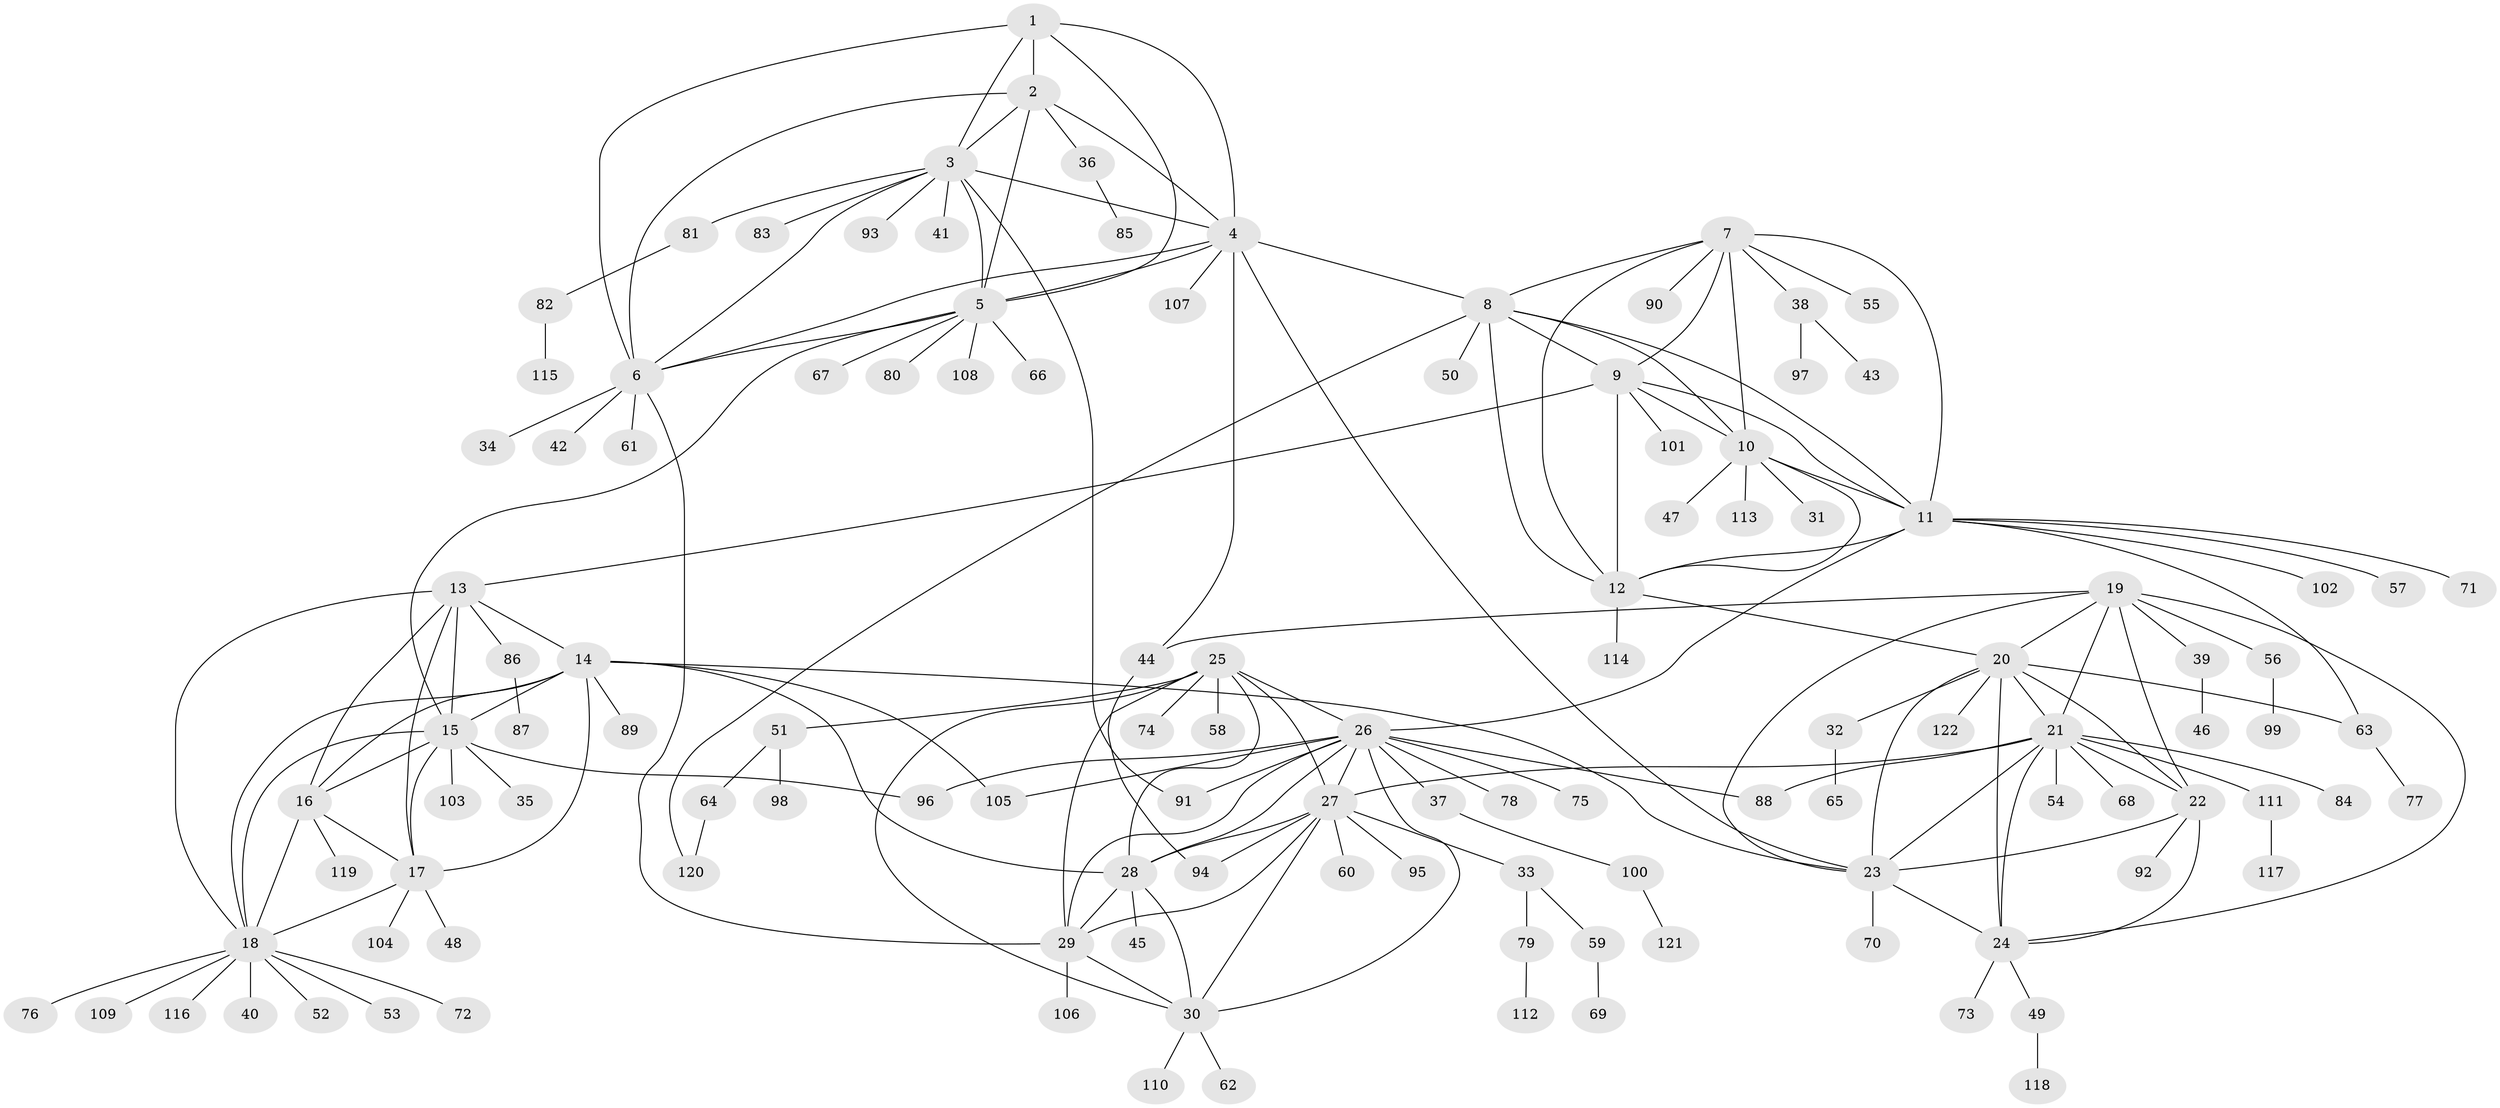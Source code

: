 // Generated by graph-tools (version 1.1) at 2025/37/03/09/25 02:37:20]
// undirected, 122 vertices, 185 edges
graph export_dot {
graph [start="1"]
  node [color=gray90,style=filled];
  1;
  2;
  3;
  4;
  5;
  6;
  7;
  8;
  9;
  10;
  11;
  12;
  13;
  14;
  15;
  16;
  17;
  18;
  19;
  20;
  21;
  22;
  23;
  24;
  25;
  26;
  27;
  28;
  29;
  30;
  31;
  32;
  33;
  34;
  35;
  36;
  37;
  38;
  39;
  40;
  41;
  42;
  43;
  44;
  45;
  46;
  47;
  48;
  49;
  50;
  51;
  52;
  53;
  54;
  55;
  56;
  57;
  58;
  59;
  60;
  61;
  62;
  63;
  64;
  65;
  66;
  67;
  68;
  69;
  70;
  71;
  72;
  73;
  74;
  75;
  76;
  77;
  78;
  79;
  80;
  81;
  82;
  83;
  84;
  85;
  86;
  87;
  88;
  89;
  90;
  91;
  92;
  93;
  94;
  95;
  96;
  97;
  98;
  99;
  100;
  101;
  102;
  103;
  104;
  105;
  106;
  107;
  108;
  109;
  110;
  111;
  112;
  113;
  114;
  115;
  116;
  117;
  118;
  119;
  120;
  121;
  122;
  1 -- 2;
  1 -- 3;
  1 -- 4;
  1 -- 5;
  1 -- 6;
  2 -- 3;
  2 -- 4;
  2 -- 5;
  2 -- 6;
  2 -- 36;
  3 -- 4;
  3 -- 5;
  3 -- 6;
  3 -- 41;
  3 -- 81;
  3 -- 83;
  3 -- 91;
  3 -- 93;
  4 -- 5;
  4 -- 6;
  4 -- 8;
  4 -- 23;
  4 -- 44;
  4 -- 107;
  5 -- 6;
  5 -- 15;
  5 -- 66;
  5 -- 67;
  5 -- 80;
  5 -- 108;
  6 -- 29;
  6 -- 34;
  6 -- 42;
  6 -- 61;
  7 -- 8;
  7 -- 9;
  7 -- 10;
  7 -- 11;
  7 -- 12;
  7 -- 38;
  7 -- 55;
  7 -- 90;
  8 -- 9;
  8 -- 10;
  8 -- 11;
  8 -- 12;
  8 -- 50;
  8 -- 120;
  9 -- 10;
  9 -- 11;
  9 -- 12;
  9 -- 13;
  9 -- 101;
  10 -- 11;
  10 -- 12;
  10 -- 31;
  10 -- 47;
  10 -- 113;
  11 -- 12;
  11 -- 26;
  11 -- 57;
  11 -- 63;
  11 -- 71;
  11 -- 102;
  12 -- 20;
  12 -- 114;
  13 -- 14;
  13 -- 15;
  13 -- 16;
  13 -- 17;
  13 -- 18;
  13 -- 86;
  14 -- 15;
  14 -- 16;
  14 -- 17;
  14 -- 18;
  14 -- 23;
  14 -- 28;
  14 -- 89;
  14 -- 105;
  15 -- 16;
  15 -- 17;
  15 -- 18;
  15 -- 35;
  15 -- 96;
  15 -- 103;
  16 -- 17;
  16 -- 18;
  16 -- 119;
  17 -- 18;
  17 -- 48;
  17 -- 104;
  18 -- 40;
  18 -- 52;
  18 -- 53;
  18 -- 72;
  18 -- 76;
  18 -- 109;
  18 -- 116;
  19 -- 20;
  19 -- 21;
  19 -- 22;
  19 -- 23;
  19 -- 24;
  19 -- 39;
  19 -- 44;
  19 -- 56;
  20 -- 21;
  20 -- 22;
  20 -- 23;
  20 -- 24;
  20 -- 32;
  20 -- 63;
  20 -- 122;
  21 -- 22;
  21 -- 23;
  21 -- 24;
  21 -- 27;
  21 -- 54;
  21 -- 68;
  21 -- 84;
  21 -- 88;
  21 -- 111;
  22 -- 23;
  22 -- 24;
  22 -- 92;
  23 -- 24;
  23 -- 70;
  24 -- 49;
  24 -- 73;
  25 -- 26;
  25 -- 27;
  25 -- 28;
  25 -- 29;
  25 -- 30;
  25 -- 51;
  25 -- 58;
  25 -- 74;
  26 -- 27;
  26 -- 28;
  26 -- 29;
  26 -- 30;
  26 -- 37;
  26 -- 75;
  26 -- 78;
  26 -- 88;
  26 -- 91;
  26 -- 96;
  26 -- 105;
  27 -- 28;
  27 -- 29;
  27 -- 30;
  27 -- 33;
  27 -- 60;
  27 -- 94;
  27 -- 95;
  28 -- 29;
  28 -- 30;
  28 -- 45;
  29 -- 30;
  29 -- 106;
  30 -- 62;
  30 -- 110;
  32 -- 65;
  33 -- 59;
  33 -- 79;
  36 -- 85;
  37 -- 100;
  38 -- 43;
  38 -- 97;
  39 -- 46;
  44 -- 94;
  49 -- 118;
  51 -- 64;
  51 -- 98;
  56 -- 99;
  59 -- 69;
  63 -- 77;
  64 -- 120;
  79 -- 112;
  81 -- 82;
  82 -- 115;
  86 -- 87;
  100 -- 121;
  111 -- 117;
}

